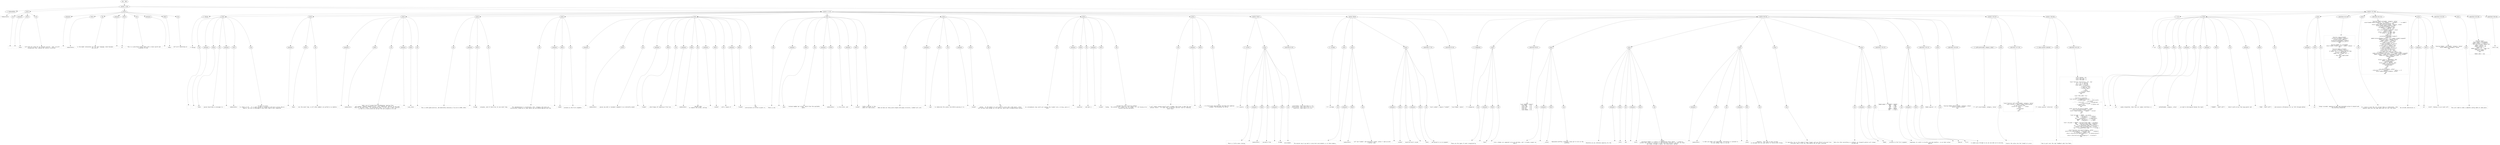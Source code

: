 digraph lpegNode {

node [fontname=Helvetica]
edge [style=dashed]

doc_0 [label="doc - 366"]


doc_0 -> { section_1}
{rank=same; section_1}

section_1 [label="section: 1-220"]


// END RANK doc_0

section_1 -> { header_2 prose_3 prose_4 section_5 section_6}
{rank=same; header_2 prose_3 prose_4 section_5 section_6}

header_2 [label="1 : Modeselektor"]

prose_3 [label="prose"]

prose_4 [label="prose"]

section_5 [label="section: 11-157"]

section_6 [label="section: 221-366"]


// END RANK section_1

header_2 -> leaf_7
leaf_7  [color=Gray,shape=rectangle,fontname=Inconsolata,label="* Modeselektor"]
// END RANK header_2

prose_3 -> { raw_8 prespace_9 literal_10 raw_11}
{rank=same; raw_8 prespace_9 literal_10 raw_11}

raw_8 [label="raw"]

prespace_9 [label="prespace"]

literal_10 [label="literal"]

raw_11 [label="raw"]


// END RANK prose_3

raw_8 -> leaf_12
leaf_12  [color=Gray,shape=rectangle,fontname=Inconsolata,label=""]
// END RANK raw_8

prespace_9 -> leaf_13
leaf_13  [color=Gray,shape=rectangle,fontname=Inconsolata,label=""]
// END RANK prespace_9

literal_10 -> leaf_14
leaf_14  [color=Gray,shape=rectangle,fontname=Inconsolata,label="femto"]
// END RANK literal_10

raw_11 -> leaf_15
leaf_15  [color=Gray,shape=rectangle,fontname=Inconsolata,label=" will hold all state for an terminal session.  Soon, we will
encapsulate that, making the library re-entrant.
"]
// END RANK raw_11

prose_4 -> { prespace_16 literal_17 raw_18 prespace_19 literal_20 raw_21 prespace_22 literal_23 raw_24}
{rank=same; prespace_16 literal_17 raw_18 prespace_19 literal_20 raw_21 prespace_22 literal_23 raw_24}

prespace_16 [label="prespace"]

literal_17 [label="literal"]

raw_18 [label="raw"]

prespace_19 [label="prespace"]

literal_20 [label="literal"]

raw_21 [label="raw"]

prespace_22 [label="prespace"]

literal_23 [label="literal"]

raw_24 [label="raw"]


// END RANK prose_4

prespace_16 -> leaf_25
leaf_25  [color=Gray,shape=rectangle,fontname=Inconsolata,label=""]
// END RANK prespace_16

literal_17 -> leaf_26
leaf_26  [color=Gray,shape=rectangle,fontname=Inconsolata,label="modeselektor"]
// END RANK literal_17

raw_18 -> leaf_27
leaf_27  [color=Gray,shape=rectangle,fontname=Inconsolata,label=" is the modal interpreter for the repl language, which becomes
the core of"]
// END RANK raw_18

prespace_19 -> leaf_28
leaf_28  [color=Gray,shape=rectangle,fontname=Inconsolata,label=" "]
// END RANK prespace_19

literal_20 -> leaf_29
leaf_29  [color=Gray,shape=rectangle,fontname=Inconsolata,label="ed"]
// END RANK literal_20

raw_21 -> leaf_30
leaf_30  [color=Gray,shape=rectangle,fontname=Inconsolata,label=".  This is a glorified lookup table with a state switch and
a pointer to the"]
// END RANK raw_21

prespace_22 -> leaf_31
leaf_31  [color=Gray,shape=rectangle,fontname=Inconsolata,label=" "]
// END RANK prespace_22

literal_23 -> leaf_32
leaf_32  [color=Gray,shape=rectangle,fontname=Inconsolata,label="femto"]
// END RANK literal_23

raw_24 -> leaf_33
leaf_33  [color=Gray,shape=rectangle,fontname=Inconsolata,label="cell we're operating on.

"]
// END RANK raw_24

section_5 -> { header_34 prose_35 prose_36 prose_37 prose_38 prose_39 prose_40 prose_41 prose_42 prose_43 prose_44 section_45 section_46 section_47 section_48 section_49}
{rank=same; header_34 prose_35 prose_36 prose_37 prose_38 prose_39 prose_40 prose_41 prose_42 prose_43 prose_44 section_45 section_46 section_47 section_48 section_49}

header_34 [label="2 : Design"]

prose_35 [label="prose"]

prose_36 [label="prose"]

prose_37 [label="prose"]

prose_38 [label="prose"]

prose_39 [label="prose"]

prose_40 [label="prose"]

prose_41 [label="prose"]

prose_42 [label="prose"]

prose_43 [label="prose"]

prose_44 [label="prose"]

section_45 [label="section: 56-67"]

section_46 [label="section: 68-85"]

section_47 [label="section: 86-142"]

section_48 [label="section: 143-157"]

section_49 [label="section: 158-220"]


// END RANK section_5

header_34 -> leaf_50
leaf_50  [color=Gray,shape=rectangle,fontname=Inconsolata,label="** Design"]
// END RANK header_34

prose_35 -> { raw_51 prespace_52 literal_53 raw_54 prespace_55 literal_56 raw_57}
{rank=same; raw_51 prespace_52 literal_53 raw_54 prespace_55 literal_56 raw_57}

raw_51 [label="raw"]

prespace_52 [label="prespace"]

literal_53 [label="literal"]

raw_54 [label="raw"]

prespace_55 [label="prespace"]

literal_56 [label="literal"]

raw_57 [label="raw"]


// END RANK prose_35

raw_51 -> leaf_58
leaf_58  [color=Gray,shape=rectangle,fontname=Inconsolata,label="

 "]
// END RANK raw_51

prespace_52 -> leaf_59
leaf_59  [color=Gray,shape=rectangle,fontname=Inconsolata,label=" "]
// END RANK prespace_52

literal_53 -> leaf_60
leaf_60  [color=Gray,shape=rectangle,fontname=Inconsolata,label="femto"]
// END RANK literal_53

raw_54 -> leaf_61
leaf_61  [color=Gray,shape=rectangle,fontname=Inconsolata,label=" passes keystrokes as messages to"]
// END RANK raw_54

prespace_55 -> leaf_62
leaf_62  [color=Gray,shape=rectangle,fontname=Inconsolata,label=" "]
// END RANK prespace_55

literal_56 -> leaf_63
leaf_63  [color=Gray,shape=rectangle,fontname=Inconsolata,label="modeselektor"]
// END RANK literal_56

raw_57 -> leaf_64
leaf_64  [color=Gray,shape=rectangle,fontname=Inconsolata,label=".  It does no writes
to stdout at all.  It is smart enough to categorize and parse various device
reports, but has no knowledge of why those reports were requested.
"]
// END RANK raw_57

prose_36 -> { prespace_65 literal_66 raw_67}
{rank=same; prespace_65 literal_66 raw_67}

prespace_65 [label="prespace"]

literal_66 [label="literal"]

raw_67 [label="raw"]


// END RANK prose_36

prespace_65 -> leaf_68
leaf_68  [color=Gray,shape=rectangle,fontname=Inconsolata,label=""]
// END RANK prespace_65

literal_66 -> leaf_69
leaf_69  [color=Gray,shape=rectangle,fontname=Inconsolata,label="femto"]
// END RANK literal_66

raw_67 -> leaf_70
leaf_70  [color=Gray,shape=rectangle,fontname=Inconsolata,label=" runs the event loop, so all other members are pulled in as modules.
"]
// END RANK raw_67

prose_37 -> { prespace_71 literal_72 raw_73 prespace_74 literal_75 raw_76}
{rank=same; prespace_71 literal_72 raw_73 prespace_74 literal_75 raw_76}

prespace_71 [label="prespace"]

literal_72 [label="literal"]

raw_73 [label="raw"]

prespace_74 [label="prespace"]

literal_75 [label="literal"]

raw_76 [label="raw"]


// END RANK prose_37

prespace_71 -> leaf_77
leaf_77  [color=Gray,shape=rectangle,fontname=Inconsolata,label=""]
// END RANK prespace_71

literal_72 -> leaf_78
leaf_78  [color=Gray,shape=rectangle,fontname=Inconsolata,label="modeselektor"]
// END RANK literal_72

raw_73 -> leaf_79
leaf_79  [color=Gray,shape=rectangle,fontname=Inconsolata,label=" takes care of system-level housekeeping: opening files
and sockets, keeping command history, fuzzy completion, and has its own eval
loop off the main track.  For evaluating lines, it will call a small executor,
so that in a little while we can put the user program in its own"]
// END RANK raw_73

prespace_74 -> leaf_80
leaf_80  [color=Gray,shape=rectangle,fontname=Inconsolata,label=" "]
// END RANK prespace_74

literal_75 -> leaf_81
leaf_81  [color=Gray,shape=rectangle,fontname=Inconsolata,label="LuaL_state"]
// END RANK literal_75

raw_76 -> leaf_82
leaf_82  [color=Gray,shape=rectangle,fontname=Inconsolata,label=".
"]
// END RANK raw_76

prose_38 -> { raw_83 prespace_84 literal_85 raw_86}
{rank=same; raw_83 prespace_84 literal_85 raw_86}

raw_83 [label="raw"]

prespace_84 [label="prespace"]

literal_85 [label="literal"]

raw_86 [label="raw"]


// END RANK prose_38

raw_83 -> leaf_87
leaf_87  [color=Gray,shape=rectangle,fontname=Inconsolata,label="
This is both good practice, and absolutely necessary if we are to REPL other"]
// END RANK raw_83

prespace_84 -> leaf_88
leaf_88  [color=Gray,shape=rectangle,fontname=Inconsolata,label=""]
// END RANK prespace_84

literal_85 -> leaf_89
leaf_89  [color=Gray,shape=rectangle,fontname=Inconsolata,label="bridge"]
// END RANK literal_85

raw_86 -> leaf_90
leaf_90  [color=Gray,shape=rectangle,fontname=Inconsolata,label=" programs, each of which has its own event loop.
"]
// END RANK raw_86

prose_39 -> { raw_91 prespace_92 literal_93 raw_94}
{rank=same; raw_91 prespace_92 literal_93 raw_94}

raw_91 [label="raw"]

prespace_92 [label="prespace"]

literal_93 [label="literal"]

raw_94 [label="raw"]


// END RANK prose_39

raw_91 -> leaf_95
leaf_95  [color=Gray,shape=rectangle,fontname=Inconsolata,label="
The implementation is essentially a VM.  Category and value are
successively looked up in jump tables and the method applied with the"]
// END RANK raw_91

prespace_92 -> leaf_96
leaf_96  [color=Gray,shape=rectangle,fontname=Inconsolata,label=" "]
// END RANK prespace_92

literal_93 -> leaf_97
leaf_97  [color=Gray,shape=rectangle,fontname=Inconsolata,label="modeS"]
// END RANK literal_93

raw_94 -> leaf_98
leaf_98  [color=Gray,shape=rectangle,fontname=Inconsolata,label="
instance as the first argument.
"]
// END RANK raw_94

prose_40 -> { prespace_99 literal_100 raw_101 prespace_102 literal_103 raw_104 prespace_105 literal_106 raw_107 prespace_108 literal_109 raw_110 prespace_111 literal_112 raw_113}
{rank=same; prespace_99 literal_100 raw_101 prespace_102 literal_103 raw_104 prespace_105 literal_106 raw_107 prespace_108 literal_109 raw_110 prespace_111 literal_112 raw_113}

prespace_99 [label="prespace"]

literal_100 [label="literal"]

raw_101 [label="raw"]

prespace_102 [label="prespace"]

literal_103 [label="literal"]

raw_104 [label="raw"]

prespace_105 [label="prespace"]

literal_106 [label="literal"]

raw_107 [label="raw"]

prespace_108 [label="prespace"]

literal_109 [label="literal"]

raw_110 [label="raw"]

prespace_111 [label="prespace"]

literal_112 [label="literal"]

raw_113 [label="raw"]


// END RANK prose_40

prespace_99 -> leaf_114
leaf_114  [color=Gray,shape=rectangle,fontname=Inconsolata,label=""]
// END RANK prespace_99

literal_100 -> leaf_115
leaf_115  [color=Gray,shape=rectangle,fontname=Inconsolata,label="modeselektor"]
// END RANK literal_100

raw_101 -> leaf_116
leaf_116  [color=Gray,shape=rectangle,fontname=Inconsolata,label=" passes any edit or movement commands to an internally-owned"]
// END RANK raw_101

prespace_102 -> leaf_117
leaf_117  [color=Gray,shape=rectangle,fontname=Inconsolata,label=""]
// END RANK prespace_102

literal_103 -> leaf_118
leaf_118  [color=Gray,shape=rectangle,fontname=Inconsolata,label="linebuf"]
// END RANK literal_103

raw_104 -> leaf_119
leaf_119  [color=Gray,shape=rectangle,fontname=Inconsolata,label=", which keeps all modeling of the line. "]
// END RANK raw_104

prespace_105 -> leaf_120
leaf_120  [color=Gray,shape=rectangle,fontname=Inconsolata,label=" "]
// END RANK prespace_105

literal_106 -> leaf_121
leaf_121  [color=Gray,shape=rectangle,fontname=Inconsolata,label="modeselektor"]
// END RANK literal_106

raw_107 -> leaf_122
leaf_122  [color=Gray,shape=rectangle,fontname=Inconsolata,label=" decides when
to repaint the screen, calling"]
// END RANK raw_107

prespace_108 -> leaf_123
leaf_123  [color=Gray,shape=rectangle,fontname=Inconsolata,label=" "]
// END RANK prespace_108

literal_109 -> leaf_124
leaf_124  [color=Gray,shape=rectangle,fontname=Inconsolata,label="rainbuf"]
// END RANK literal_109

raw_110 -> leaf_125
leaf_125  [color=Gray,shape=rectangle,fontname=Inconsolata,label=" with a region of"]
// END RANK raw_110

prespace_111 -> leaf_126
leaf_126  [color=Gray,shape=rectangle,fontname=Inconsolata,label=" "]
// END RANK prespace_111

literal_112 -> leaf_127
leaf_127  [color=Gray,shape=rectangle,fontname=Inconsolata,label="linebuf"]
// END RANK literal_112

raw_113 -> leaf_128
leaf_128  [color=Gray,shape=rectangle,fontname=Inconsolata,label=" and
instructions as to how to paint it.
"]
// END RANK raw_113

prose_41 -> { raw_129 prespace_130 literal_131 raw_132 prespace_133 literal_134 raw_135 prespace_136 literal_137 raw_138}
{rank=same; raw_129 prespace_130 literal_131 raw_132 prespace_133 literal_134 raw_135 prespace_136 literal_137 raw_138}

raw_129 [label="raw"]

prespace_130 [label="prespace"]

literal_131 [label="literal"]

raw_132 [label="raw"]

prespace_133 [label="prespace"]

literal_134 [label="literal"]

raw_135 [label="raw"]

prespace_136 [label="prespace"]

literal_137 [label="literal"]

raw_138 [label="raw"]


// END RANK prose_41

raw_129 -> leaf_139
leaf_139  [color=Gray,shape=rectangle,fontname=Inconsolata,label="
There is one"]
// END RANK raw_129

prespace_130 -> leaf_140
leaf_140  [color=Gray,shape=rectangle,fontname=Inconsolata,label=" "]
// END RANK prespace_130

literal_131 -> leaf_141
leaf_141  [color=Gray,shape=rectangle,fontname=Inconsolata,label="deck"]
// END RANK literal_131

raw_132 -> leaf_142
leaf_142  [color=Gray,shape=rectangle,fontname=Inconsolata,label=" instance member per screen, which tiles the available
space. "]
// END RANK raw_132

prespace_133 -> leaf_143
leaf_143  [color=Gray,shape=rectangle,fontname=Inconsolata,label=" "]
// END RANK prespace_133

literal_134 -> leaf_144
leaf_144  [color=Gray,shape=rectangle,fontname=Inconsolata,label="modeselektor"]
// END RANK literal_134

raw_135 -> leaf_145
leaf_145  [color=Gray,shape=rectangle,fontname=Inconsolata,label=" is the writer, and"]
// END RANK raw_135

prespace_136 -> leaf_146
leaf_146  [color=Gray,shape=rectangle,fontname=Inconsolata,label=" "]
// END RANK prespace_136

literal_137 -> leaf_147
leaf_147  [color=Gray,shape=rectangle,fontname=Inconsolata,label="rainbuf"]
// END RANK literal_137

raw_138 -> leaf_148
leaf_148  [color=Gray,shape=rectangle,fontname=Inconsolata,label=" holds a pointer to the
table for read access.
"]
// END RANK raw_138

prose_42 -> { raw_149 prespace_150 literal_151 raw_152 prespace_153 literal_154 raw_155}
{rank=same; raw_149 prespace_150 literal_151 raw_152 prespace_153 literal_154 raw_155}

raw_149 [label="raw"]

prespace_150 [label="prespace"]

literal_151 [label="literal"]

raw_152 [label="raw"]

prespace_153 [label="prespace"]

literal_154 [label="literal"]

raw_155 [label="raw"]


// END RANK prose_42

raw_149 -> leaf_156
leaf_156  [color=Gray,shape=rectangle,fontname=Inconsolata,label="
When we have our fancy parse engine and quipu structure, linebuf will call"]
// END RANK raw_149

prespace_150 -> leaf_157
leaf_157  [color=Gray,shape=rectangle,fontname=Inconsolata,label=""]
// END RANK prespace_150

literal_151 -> leaf_158
leaf_158  [color=Gray,shape=rectangle,fontname=Inconsolata,label="comb"]
// END RANK literal_151

raw_152 -> leaf_159
leaf_159  [color=Gray,shape=rectangle,fontname=Inconsolata,label=" to redecorate the syntax tree before passing it to"]
// END RANK raw_152

prespace_153 -> leaf_160
leaf_160  [color=Gray,shape=rectangle,fontname=Inconsolata,label=" "]
// END RANK prespace_153

literal_154 -> leaf_161
leaf_161  [color=Gray,shape=rectangle,fontname=Inconsolata,label="rainbuf"]
// END RANK literal_154

raw_155 -> leaf_162
leaf_162  [color=Gray,shape=rectangle,fontname=Inconsolata,label=" for
markup.  At the moment I'm just going to write some crude lexers, which
will be more than enough for Clu and Lua, which have straightforward syntax.
"]
// END RANK raw_155

prose_43 -> { raw_163 prespace_164 literal_165 raw_166 prespace_167 literal_168 raw_169}
{rank=same; raw_163 prespace_164 literal_165 raw_166 prespace_167 literal_168 raw_169}

raw_163 [label="raw"]

prespace_164 [label="prespace"]

literal_165 [label="literal"]

raw_166 [label="raw"]

prespace_167 [label="prespace"]

literal_168 [label="literal"]

raw_169 [label="raw"]


// END RANK prose_43

raw_163 -> leaf_170
leaf_170  [color=Gray,shape=rectangle,fontname=Inconsolata,label="
An intermediate step could just squeeze the linebuf into a string, parse it
with"]
// END RANK raw_163

prespace_164 -> leaf_171
leaf_171  [color=Gray,shape=rectangle,fontname=Inconsolata,label=" "]
// END RANK prespace_164

literal_165 -> leaf_172
leaf_172  [color=Gray,shape=rectangle,fontname=Inconsolata,label="esplalier"]
// END RANK literal_165

raw_166 -> leaf_173
leaf_173  [color=Gray,shape=rectangle,fontname=Inconsolata,label=" and emit a"]
// END RANK raw_166

prespace_167 -> leaf_174
leaf_174  [color=Gray,shape=rectangle,fontname=Inconsolata,label=" "]
// END RANK prespace_167

literal_168 -> leaf_175
leaf_175  [color=Gray,shape=rectangle,fontname=Inconsolata,label="rainbuf"]
// END RANK literal_168

raw_169 -> leaf_176
leaf_176  [color=Gray,shape=rectangle,fontname=Inconsolata,label=" through the usual recursive method
lookup.  The problem isn't speed, not for a REPL, it's not having error
recovery parsing available.
"]
// END RANK raw_169

prose_44 -> { raw_177 prespace_178 literal_179 raw_180}
{rank=same; raw_177 prespace_178 literal_179 raw_180}

raw_177 [label="raw"]

prespace_178 [label="prespace"]

literal_179 [label="literal"]

raw_180 [label="raw"]


// END RANK prose_44

raw_177 -> leaf_181
leaf_181  [color=Gray,shape=rectangle,fontname=Inconsolata,label="
I will likely content myself with a grammar that kicks in when the user
presses return.  I'll want that to perform rewrites (such as removing
outer-level"]
// END RANK raw_177

prespace_178 -> leaf_182
leaf_182  [color=Gray,shape=rectangle,fontname=Inconsolata,label=" "]
// END RANK prespace_178

literal_179 -> leaf_183
leaf_183  [color=Gray,shape=rectangle,fontname=Inconsolata,label="local"]
// END RANK literal_179

raw_180 -> leaf_184
leaf_184  [color=Gray,shape=rectangle,fontname=Inconsolata,label="s to facilicate copy-pasting) and keep the readline
grammar from becoming too ad-hoc.

"]
// END RANK raw_180

section_45 -> { header_185 prose_186 codeblock_187}
{rank=same; header_185 prose_186 codeblock_187}

header_185 [label="4 : asserts"]

prose_186 [label="prose"]

codeblock_187 [label="code block 61-65"]


// END RANK section_45

header_185 -> leaf_188
leaf_188  [color=Gray,shape=rectangle,fontname=Inconsolata,label="**** asserts"]
// END RANK header_185

prose_186 -> { raw_189 prespace_190 literal_191 raw_192 prespace_193 literal_194 raw_195}
{rank=same; raw_189 prespace_190 literal_191 raw_192 prespace_193 literal_194 raw_195}

raw_189 [label="raw"]

prespace_190 [label="prespace"]

literal_191 [label="literal"]

raw_192 [label="raw"]

prespace_193 [label="prespace"]

literal_194 [label="literal"]

raw_195 [label="raw"]


// END RANK prose_186

raw_189 -> leaf_196
leaf_196  [color=Gray,shape=rectangle,fontname=Inconsolata,label="

  There is little sense running"]
// END RANK raw_189

prespace_190 -> leaf_197
leaf_197  [color=Gray,shape=rectangle,fontname=Inconsolata,label=" "]
// END RANK prespace_190

literal_191 -> leaf_198
leaf_198  [color=Gray,shape=rectangle,fontname=Inconsolata,label="modeselektor"]
// END RANK literal_191

raw_192 -> leaf_199
leaf_199  [color=Gray,shape=rectangle,fontname=Inconsolata,label=" outside of the"]
// END RANK raw_192

prespace_193 -> leaf_200
leaf_200  [color=Gray,shape=rectangle,fontname=Inconsolata,label=" "]
// END RANK prespace_193

literal_194 -> leaf_201
leaf_201  [color=Gray,shape=rectangle,fontname=Inconsolata,label="bridge"]
// END RANK literal_194

raw_195 -> leaf_202
leaf_202  [color=Gray,shape=rectangle,fontname=Inconsolata,label="
environment.
"]
// END RANK raw_195

codeblock_187 -> leaf_203
leaf_203  [color=Gray,shape=rectangle,fontname=Inconsolata,label="assert(meta, \"must have meta in _G\")
assert(write, \"must have write in _G\")
assert(ts, \"must have ts in _G\")"]
// END RANK codeblock_187

section_46 -> { header_204 prose_205 prose_206 prose_207 codeblock_208 codeblock_209}
{rank=same; header_204 prose_205 prose_206 prose_207 codeblock_208 codeblock_209}

header_204 [label="4 : includes"]

prose_205 [label="prose"]

prose_206 [label="prose"]

prose_207 [label="prose"]

codeblock_208 [label="code block 77-79"]

codeblock_209 [label="code block 81-83"]


// END RANK section_46

header_204 -> leaf_210
leaf_210  [color=Gray,shape=rectangle,fontname=Inconsolata,label="**** includes"]
// END RANK header_204

prose_205 -> { raw_211}
{rank=same; raw_211}

raw_211 [label="raw"]


// END RANK prose_205

raw_211 -> leaf_212
leaf_212  [color=Gray,shape=rectangle,fontname=Inconsolata,label="

The easiest way to go mad in concurrent environments is to share memory.
"]
// END RANK raw_211

prose_206 -> { prespace_213 literal_214 raw_215}
{rank=same; prespace_213 literal_214 raw_215}

prespace_213 [label="prespace"]

literal_214 [label="literal"]

raw_215 [label="raw"]


// END RANK prose_206

prespace_213 -> leaf_216
leaf_216  [color=Gray,shape=rectangle,fontname=Inconsolata,label=""]
// END RANK prespace_213

literal_214 -> leaf_217
leaf_217  [color=Gray,shape=rectangle,fontname=Inconsolata,label="modeselektor"]
// END RANK literal_214

raw_215 -> leaf_218
leaf_218  [color=Gray,shape=rectangle,fontname=Inconsolata,label=" will own linebuf, and eventually txtbuf, unless I come up with
a better idea.
"]
// END RANK raw_215

prose_207 -> { prespace_219 literal_220 raw_221 prespace_222 literal_223 raw_224}
{rank=same; prespace_219 literal_220 raw_221 prespace_222 literal_223 raw_224}

prespace_219 [label="prespace"]

literal_220 [label="literal"]

raw_221 [label="raw"]

prespace_222 [label="prespace"]

literal_223 [label="literal"]

raw_224 [label="raw"]


// END RANK prose_207

prespace_219 -> leaf_225
leaf_225  [color=Gray,shape=rectangle,fontname=Inconsolata,label=""]
// END RANK prespace_219

literal_220 -> leaf_226
leaf_226  [color=Gray,shape=rectangle,fontname=Inconsolata,label="rainbuf"]
// END RANK literal_220

raw_221 -> leaf_227
leaf_227  [color=Gray,shape=rectangle,fontname=Inconsolata,label=" should be built inside"]
// END RANK raw_221

prespace_222 -> leaf_228
leaf_228  [color=Gray,shape=rectangle,fontname=Inconsolata,label=" "]
// END RANK prespace_222

literal_223 -> leaf_229
leaf_229  [color=Gray,shape=rectangle,fontname=Inconsolata,label="femto"]
// END RANK literal_223

raw_224 -> leaf_230
leaf_230  [color=Gray,shape=rectangle,fontname=Inconsolata,label=" and passed in as an argument.
"]
// END RANK raw_224

codeblock_208 -> leaf_231
leaf_231  [color=Gray,shape=rectangle,fontname=Inconsolata,label="local Linebuf = require \"linebuf\""]
// END RANK codeblock_208

codeblock_209 -> leaf_232
leaf_232  [color=Gray,shape=rectangle,fontname=Inconsolata,label="local ModeS = meta()"]
// END RANK codeblock_209

section_47 -> { header_233 prose_234 codeblock_235 prose_236 prose_237 prose_238 prose_239 prose_240 codeblock_241 prose_242 codeblock_243 prose_244 codeblock_245}
{rank=same; header_233 prose_234 codeblock_235 prose_236 prose_237 prose_238 prose_239 prose_240 codeblock_241 prose_242 codeblock_243 prose_244 codeblock_245}

header_233 [label="3 : Categories"]

prose_234 [label="prose"]

codeblock_235 [label="code block 90-97"]

prose_236 [label="prose"]

prose_237 [label="prose"]

prose_238 [label="prose"]

prose_239 [label="prose"]

prose_240 [label="prose"]

codeblock_241 [label="code block 118-125"]

prose_242 [label="prose"]

codeblock_243 [label="code block 130-132"]

prose_244 [label="prose"]

codeblock_245 [label="code block 136-140"]


// END RANK section_47

header_233 -> leaf_246
leaf_246  [color=Gray,shape=rectangle,fontname=Inconsolata,label="*** Categories"]
// END RANK header_233

prose_234 -> { raw_247 prespace_248 literal_249 raw_250}
{rank=same; raw_247 prespace_248 literal_249 raw_250}

raw_247 [label="raw"]

prespace_248 [label="prespace"]

literal_249 [label="literal"]

raw_250 [label="raw"]


// END RANK prose_234

raw_247 -> leaf_251
leaf_251  [color=Gray,shape=rectangle,fontname=Inconsolata,label="

These are the types of event recognized by"]
// END RANK raw_247

prespace_248 -> leaf_252
leaf_252  [color=Gray,shape=rectangle,fontname=Inconsolata,label=" "]
// END RANK prespace_248

literal_249 -> leaf_253
leaf_253  [color=Gray,shape=rectangle,fontname=Inconsolata,label="femto"]
// END RANK literal_249

raw_250 -> leaf_254
leaf_254  [color=Gray,shape=rectangle,fontname=Inconsolata,label=".
"]
// END RANK raw_250

codeblock_235 -> leaf_255
leaf_255  [color=Gray,shape=rectangle,fontname=Inconsolata,label="local INSERT = meta()
local NAV    = {}
local CTRL   = {}
local ALT    = {}
local FN     = {}
local MOUSE  = {}"]
// END RANK codeblock_235

prose_236 -> { raw_256 prespace_257 literal_258 raw_259}
{rank=same; raw_256 prespace_257 literal_258 raw_259}

raw_256 [label="raw"]

prespace_257 [label="prespace"]

literal_258 [label="literal"]

raw_259 [label="raw"]


// END RANK prose_236

raw_256 -> leaf_260
leaf_260  [color=Gray,shape=rectangle,fontname=Inconsolata,label="
Color schemes are supposed to be one-and-done, and I strongly suspect we
have a"]
// END RANK raw_256

prespace_257 -> leaf_261
leaf_261  [color=Gray,shape=rectangle,fontname=Inconsolata,label=" "]
// END RANK prespace_257

literal_258 -> leaf_262
leaf_262  [color=Gray,shape=rectangle,fontname=Inconsolata,label="__concat"]
// END RANK literal_258

raw_259 -> leaf_263
leaf_263  [color=Gray,shape=rectangle,fontname=Inconsolata,label=" dominated workflow, although I have yet to turn on the
profiler.
"]
// END RANK raw_259

prose_237 -> { raw_264 prespace_265 literal_266 raw_267 prespace_268 literal_269 raw_270}
{rank=same; raw_264 prespace_265 literal_266 raw_267 prespace_268 literal_269 raw_270}

raw_264 [label="raw"]

prespace_265 [label="prespace"]

literal_266 [label="literal"]

raw_267 [label="raw"]

prespace_268 [label="prespace"]

literal_269 [label="literal"]

raw_270 [label="raw"]


// END RANK prose_237

raw_264 -> leaf_271
leaf_271  [color=Gray,shape=rectangle,fontname=Inconsolata,label="
Therefore we use reference equality for the"]
// END RANK raw_264

prespace_265 -> leaf_272
leaf_272  [color=Gray,shape=rectangle,fontname=Inconsolata,label=" "]
// END RANK prespace_265

literal_266 -> leaf_273
leaf_273  [color=Gray,shape=rectangle,fontname=Inconsolata,label="color"]
// END RANK literal_266

raw_267 -> leaf_274
leaf_274  [color=Gray,shape=rectangle,fontname=Inconsolata,label=" and"]
// END RANK raw_267

prespace_268 -> leaf_275
leaf_275  [color=Gray,shape=rectangle,fontname=Inconsolata,label=" "]
// END RANK prespace_268

literal_269 -> leaf_276
leaf_276  [color=Gray,shape=rectangle,fontname=Inconsolata,label="hints"]
// END RANK literal_269

raw_270 -> leaf_277
leaf_277  [color=Gray,shape=rectangle,fontname=Inconsolata,label=" tables.
Switching themes is a matter of repopulating those tables.  I intend to
isolate this within an instance so that multiple terminals can each run their
own theme, through a simple 'fat inheritance' method.
"]
// END RANK raw_270

prose_238 -> { prespace_278 literal_279 raw_280 prespace_281 italic_282 raw_283}
{rank=same; prespace_278 literal_279 raw_280 prespace_281 italic_282 raw_283}

prespace_278 [label="prespace"]

literal_279 [label="literal"]

raw_280 [label="raw"]

prespace_281 [label="prespace"]

italic_282 [label="italic"]

raw_283 [label="raw"]


// END RANK prose_238

prespace_278 -> leaf_284
leaf_284  [color=Gray,shape=rectangle,fontname=Inconsolata,label=""]
// END RANK prespace_278

literal_279 -> leaf_285
leaf_285  [color=Gray,shape=rectangle,fontname=Inconsolata,label="modeselektor"]
// END RANK literal_279

raw_280 -> leaf_286
leaf_286  [color=Gray,shape=rectangle,fontname=Inconsolata,label=" is what you might call hypermodal. Everything is isolated in
its own lookup, that is, we use"]
// END RANK raw_280

prespace_281 -> leaf_287
leaf_287  [color=Gray,shape=rectangle,fontname=Inconsolata,label=" "]
// END RANK prespace_281

italic_282 -> leaf_288
leaf_288  [color=Gray,shape=rectangle,fontname=Inconsolata,label="value"]
// END RANK italic_282

raw_283 -> leaf_289
leaf_289  [color=Gray,shape=rectangle,fontname=Inconsolata,label=" equality.  This lets us pass strings
as messages and use jump tables to resolve most things.
"]
// END RANK raw_283

prose_239 -> { raw_290}
{rank=same; raw_290}

raw_290 [label="raw"]


// END RANK prose_239

raw_290 -> leaf_291
leaf_291  [color=Gray,shape=rectangle,fontname=Inconsolata,label="
It typically runs at the speed of human fingers and can afford to be much less
efficient than it will be, even before the JIT gets involved.
"]
// END RANK raw_290

prose_240 -> { raw_292 prespace_293 literal_294 raw_295}
{rank=same; raw_292 prespace_293 literal_294 raw_295}

raw_292 [label="raw"]

prespace_293 [label="prespace"]

literal_294 [label="literal"]

raw_295 [label="raw"]


// END RANK prose_240

raw_292 -> leaf_296
leaf_296  [color=Gray,shape=rectangle,fontname=Inconsolata,label="
Note also that everything is a method, our dispatch pattern will always
include the"]
// END RANK raw_292

prespace_293 -> leaf_297
leaf_297  [color=Gray,shape=rectangle,fontname=Inconsolata,label=" "]
// END RANK prespace_293

literal_294 -> leaf_298
leaf_298  [color=Gray,shape=rectangle,fontname=Inconsolata,label="modeS"]
// END RANK literal_294

raw_295 -> leaf_299
leaf_299  [color=Gray,shape=rectangle,fontname=Inconsolata,label=" instance as the first argument.
"]
// END RANK raw_295

codeblock_241 -> leaf_300
leaf_300  [color=Gray,shape=rectangle,fontname=Inconsolata,label="ModeS.modes = { INSERT = INSERT,
                NAV    = NAV,
                CTRL   = CTRL,
                ALT    = ALT,
                MOUSE  = MOUSE,
                NYI    = true }"]
// END RANK codeblock_241

prose_242 -> { raw_301 prespace_302 literal_303 raw_304}
{rank=same; raw_301 prespace_302 literal_303 raw_304}

raw_301 [label="raw"]

prespace_302 [label="prespace"]

literal_303 [label="literal"]

raw_304 [label="raw"]


// END RANK prose_242

raw_301 -> leaf_305
leaf_305  [color=Gray,shape=rectangle,fontname=Inconsolata,label="
Sometimes its useful to briefly override handlers, so we check values
against"]
// END RANK raw_301

prespace_302 -> leaf_306
leaf_306  [color=Gray,shape=rectangle,fontname=Inconsolata,label=" "]
// END RANK prespace_302

literal_303 -> leaf_307
leaf_307  [color=Gray,shape=rectangle,fontname=Inconsolata,label="special"]
// END RANK literal_303

raw_304 -> leaf_308
leaf_308  [color=Gray,shape=rectangle,fontname=Inconsolata,label=" first:
"]
// END RANK raw_304

codeblock_243 -> leaf_309
leaf_309  [color=Gray,shape=rectangle,fontname=Inconsolata,label="ModeS.special = {}"]
// END RANK codeblock_243

prose_244 -> { raw_310}
{rank=same; raw_310}

raw_310 [label="raw"]


// END RANK prose_244

raw_310 -> leaf_311
leaf_311  [color=Gray,shape=rectangle,fontname=Inconsolata,label="
A simple pass-through so we can see what we're missing.
"]
// END RANK raw_310

codeblock_245 -> leaf_312
leaf_312  [color=Gray,shape=rectangle,fontname=Inconsolata,label="function ModeS.default(modeS, category, value)
    return write(ts(value))
end"]
// END RANK codeblock_245

section_48 -> { header_313 prose_314 codeblock_315}
{rank=same; header_313 prose_314 codeblock_315}

header_313 [label="3 : self-insert(modeS, category, value)"]

prose_314 [label="prose"]

codeblock_315 [label="code block 147-156"]


// END RANK section_48

header_313 -> leaf_316
leaf_316  [color=Gray,shape=rectangle,fontname=Inconsolata,label="*** self-insert(modeS, category, value)"]
// END RANK header_313

prose_314 -> { raw_317}
{rank=same; raw_317}

raw_317 [label="raw"]


// END RANK prose_314

raw_317 -> leaf_318
leaf_318  [color=Gray,shape=rectangle,fontname=Inconsolata,label="

Inserts the value into the linebuf at cursor.
"]
// END RANK raw_317

codeblock_315 -> leaf_319
leaf_319  [color=Gray,shape=rectangle,fontname=Inconsolata,label="local function self_insert(modeS, category, value)
    local success =  modeS.linebuf:insert(value)
    if not success then
      write(\"no insert: \" .. value)
    else
      write(value)
    end
end"]
// END RANK codeblock_315

section_49 -> { header_320 prose_321 codeblock_322}
{rank=same; header_320 prose_321 codeblock_322}

header_320 [label="3 : status painter (colwrite)"]

prose_321 [label="prose"]

codeblock_322 [label="code block 162-219"]


// END RANK section_49

header_320 -> leaf_323
leaf_323  [color=Gray,shape=rectangle,fontname=Inconsolata,label="*** status painter (colwrite)"]
// END RANK header_320

prose_321 -> { raw_324}
{rank=same; raw_324}

raw_324 [label="raw"]


// END RANK prose_321

raw_324 -> leaf_325
leaf_325  [color=Gray,shape=rectangle,fontname=Inconsolata,label="

Time to port over the repl feedback code from femto.
"]
// END RANK raw_324

codeblock_322 -> leaf_326
leaf_326  [color=Gray,shape=rectangle,fontname=Inconsolata,label="local STATCOL = 81
local STAT_TOP = 1
local STAT_RUN = 2

local function colwrite(str, col, row)
   col = col or STATCOL
   row = row or STAT_TOP
   local dash = a.stash()
             .. a.cursor.hide()
             .. a.jump(row, col)
             .. a.erase.right()
             .. str
             .. a.pop()
             .. a.cursor.show()
   write(dash)
end

local STAT_ICON = \"◉ \"

function pr_mouse(m)
   local phrase = a.magenta(m.button) .. \": \"
                     .. a.bright(kind) .. \" \" .. ts(m.shift)
                     .. \" \" .. ts(m.meta)
                     .. \" \" .. ts(m.ctrl) .. \" \" .. ts(m.moving) .. \" \"
                     .. ts(m.scrolling) .. \" \"
                     .. a.cyan(m.col) .. \",\" .. a.cyan(m.row)
   return phrase
end

local function mk_paint(fragment, shade)
   return function(category, action)
      return shade(category .. fragment .. action)
   end
end

local act_map = { MOUSE  = pr_mouse,
                  NAV    = mk_paint(\": \", a.italic),
                  CTRL   = mk_paint(\": \", c.field),
                  ALT    = mk_paint(\": \", a.underscore),
                  INSERT = mk_paint(\": \", c.field),
                  NYI    = mk_paint(\": \", a.red)}

local icon_map = { MOUSE = mk_paint(STAT_ICON, c.userdata),
                   NAV   = mk_paint(STAT_ICON, a.magenta),
                   CTRL  = mk_paint(STAT_ICON, a.blue),
                   ALT   = mk_paint(STAT_ICON, c[\"function\"]),
                   INSERT = mk_paint(STAT_ICON, a.green),
                   NYI   = mk_paint(STAT_ICON .. \"! \", a.red) }

local function icon_paint(category, value)
   assert(icon_map[category], \"icon_paint NYI:\" .. category)
   if category == \"MOUSE\" then
      return colwrite(icon_map[category](\"\", pr_mouse(value)))
    end
   return colwrite(icon_map[category](\"\", ts(value)))
end"]
// END RANK codeblock_322

section_6 -> { header_327 prose_328 prose_329 codeblock_330 prose_331 codeblock_332 prose_333 codeblock_334 prose_335 codeblock_336 codeblock_337}
{rank=same; header_327 prose_328 prose_329 codeblock_330 prose_331 codeblock_332 prose_333 codeblock_334 prose_335 codeblock_336 codeblock_337}

header_327 [label="2 : act"]

prose_328 [label="prose"]

prose_329 [label="prose"]

codeblock_330 [label="code block 231-255"]

prose_331 [label="prose"]

codeblock_332 [label="code block 261-312"]

prose_333 [label="prose"]

codeblock_334 [label="code block 316-320"]

prose_335 [label="prose"]

codeblock_336 [label="code block 324-338"]

codeblock_337 [label="code block 340-342"]


// END RANK section_6

header_327 -> leaf_338
leaf_338  [color=Gray,shape=rectangle,fontname=Inconsolata,label="** act"]
// END RANK header_327

prose_328 -> { raw_339 prespace_340 literal_341 raw_342 prespace_343 literal_344 raw_345 prespace_346 literal_347 raw_348 prespace_349 literal_350 raw_351}
{rank=same; raw_339 prespace_340 literal_341 raw_342 prespace_343 literal_344 raw_345 prespace_346 literal_347 raw_348 prespace_349 literal_350 raw_351}

raw_339 [label="raw"]

prespace_340 [label="prespace"]

literal_341 [label="literal"]

raw_342 [label="raw"]

prespace_343 [label="prespace"]

literal_344 [label="literal"]

raw_345 [label="raw"]

prespace_346 [label="prespace"]

literal_347 [label="literal"]

raw_348 [label="raw"]

prespace_349 [label="prespace"]

literal_350 [label="literal"]

raw_351 [label="raw"]


// END RANK prose_328

raw_339 -> leaf_352
leaf_352  [color=Gray,shape=rectangle,fontname=Inconsolata,label=""]
// END RANK raw_339

prespace_340 -> leaf_353
leaf_353  [color=Gray,shape=rectangle,fontname=Inconsolata,label=""]
// END RANK prespace_340

literal_341 -> leaf_354
leaf_354  [color=Gray,shape=rectangle,fontname=Inconsolata,label="act"]
// END RANK literal_341

raw_342 -> leaf_355
leaf_355  [color=Gray,shape=rectangle,fontname=Inconsolata,label=" simply dispatches. Note that our common interfaces is"]
// END RANK raw_342

prespace_343 -> leaf_356
leaf_356  [color=Gray,shape=rectangle,fontname=Inconsolata,label=""]
// END RANK prespace_343

literal_344 -> leaf_357
leaf_357  [color=Gray,shape=rectangle,fontname=Inconsolata,label="method(modeS, category, value)"]
// END RANK literal_344

raw_345 -> leaf_358
leaf_358  [color=Gray,shape=rectangle,fontname=Inconsolata,label=", we need to distinguish betwen the tuple"]
// END RANK raw_345

prespace_346 -> leaf_359
leaf_359  [color=Gray,shape=rectangle,fontname=Inconsolata,label=""]
// END RANK prespace_346

literal_347 -> leaf_360
leaf_360  [color=Gray,shape=rectangle,fontname=Inconsolata,label="(\"INSERT\", \"SHIFT-LEFT\")"]
// END RANK literal_347

raw_348 -> leaf_361
leaf_361  [color=Gray,shape=rectangle,fontname=Inconsolata,label=" (which could arrive from copy-paste) and"]
// END RANK raw_348

prespace_349 -> leaf_362
leaf_362  [color=Gray,shape=rectangle,fontname=Inconsolata,label=""]
// END RANK prespace_349

literal_350 -> leaf_363
leaf_363  [color=Gray,shape=rectangle,fontname=Inconsolata,label="(\"NAV\", \"SHIFT-LEFT\")"]
// END RANK literal_350

raw_351 -> leaf_364
leaf_364  [color=Gray,shape=rectangle,fontname=Inconsolata,label=" and preserve information for our fall-through method.
"]
// END RANK raw_351

prose_329 -> { prespace_365 literal_366 raw_367}
{rank=same; prespace_365 literal_366 raw_367}

prespace_365 [label="prespace"]

literal_366 [label="literal"]

raw_367 [label="raw"]


// END RANK prose_329

prespace_365 -> leaf_368
leaf_368  [color=Gray,shape=rectangle,fontname=Inconsolata,label=""]
// END RANK prespace_365

literal_366 -> leaf_369
leaf_369  [color=Gray,shape=rectangle,fontname=Inconsolata,label="act"]
// END RANK literal_366

raw_367 -> leaf_370
leaf_370  [color=Gray,shape=rectangle,fontname=Inconsolata,label=" always succeeds, meaning we need some metatable action to absorb and
log anything unexpected.
"]
// END RANK raw_367

codeblock_330 -> leaf_371
leaf_371  [color=Gray,shape=rectangle,fontname=Inconsolata,label="
function repaint(modeS)
  write(a.col(modeS.l_margin))
  write(a.erase.right())
  write(tostring(modeS.linebuf))
  write(a.col(modeS:cur_col()))
end

function ModeS.cur_col(modeS)
   return modeS.linebuf.cursor + modeS.l_margin - 1
end

function ModeS.nl(modeS)
   write(a.col(modeS.l_margin))
   if modeS.row + 1 <= modeS.max_row then
      write(a.jump.down())
      modeS.row  = modeS.row + 1
   else
      -- this gets complicated
   end
end

"]
// END RANK codeblock_330

prose_331 -> { raw_372}
{rank=same; raw_372}

raw_372 [label="raw"]


// END RANK prose_331

raw_372 -> leaf_373
leaf_373  [color=Gray,shape=rectangle,fontname=Inconsolata,label="
It's easier to get the core actions down as conditionals, then
migrate them into the jump table and fill out from there.
"]
// END RANK raw_372

codeblock_332 -> leaf_374
leaf_374  [color=Gray,shape=rectangle,fontname=Inconsolata,label="function ModeS.act(modeS, category, value)
  assert(modeS.modes[category], \"no category \" .. category .. \" in modeS\")
   if modeS.special[value] then
      return modeS.special[value](modeS, category, value)
   elseif modeS.modes[category] then
      icon_paint(category, value)
      if category == \"INSERT\" then
         -- hard coded for now
         self_insert(modeS, category, value)
         repaint(modeS)
      elseif category == \"NAV\" then
         if value == \"RETURN\" then
            -- eval etc.
            modeS:nl()
            write(tostring(modeS.linebuf))
            modeS:nl()
            modeS.history[#modeS.history + 1] = modeS.linebuf:suspend()
            modeS.hist_mark = #modeS.history
            modeS.linebuf = Linebuf(1)
         elseif value == \"LEFT\" then
            modeS.linebuf:left()
            write(a.col(modeS:cur_col()))
            colwrite(ts(move),nil,3)
         elseif value == \"RIGHT\" then
            modeS.linebuf:right()
            write(a.col(modeS:cur_col()))
            colwrite(ts(move),nil,3)
         elseif value == \"UP\" then
            if modeS.hist_mark > 0 then
               if modeS.hist_mark == #modeS.history then
                  modeS.history[modeS.hist_mark + 1] = modeS.linebuf:suspend()
                  modeS.linebuf = modeS.history[modeS.hist_mark]:resume()
                  modeS.hist_mark = modeS.hist_mark - 1
                  repaint(modeS)
               end
            end
         elseif value == \"BACKSPACE\" then
            modeS.linebuf:d_back()
            repaint(modeS)
         elseif value == \"DELETE\" then
            modeS.linebuf:d_fwd()
            repaint(modeS)
         end
      end
   else
      icon_paint(category, value)
      --colwrite(\"!! \" .. category .. \" \" .. value, 1, 2)
      return modeS:default(category, value)
   end
end"]
// END RANK codeblock_332

prose_333 -> { raw_375 prespace_376 literal_377 raw_378}
{rank=same; raw_375 prespace_376 literal_377 raw_378}

raw_375 [label="raw"]

prespace_376 [label="prespace"]

literal_377 [label="literal"]

raw_378 [label="raw"]


// END RANK prose_333

raw_375 -> leaf_379
leaf_379  [color=Gray,shape=rectangle,fontname=Inconsolata,label="
We include indirection in"]
// END RANK raw_375

prespace_376 -> leaf_380
leaf_380  [color=Gray,shape=rectangle,fontname=Inconsolata,label=" "]
// END RANK prespace_376

literal_377 -> leaf_381
leaf_381  [color=Gray,shape=rectangle,fontname=Inconsolata,label="act"]
// END RANK literal_377

raw_378 -> leaf_382
leaf_382  [color=Gray,shape=rectangle,fontname=Inconsolata,label=" itself, looking it up on each call:
"]
// END RANK raw_378

codeblock_334 -> leaf_383
leaf_383  [color=Gray,shape=rectangle,fontname=Inconsolata,label="function ModeS.__call(modeS, category, value)
  return modeS:act(category, value)
end"]
// END RANK codeblock_334

prose_335 -> { raw_384}
{rank=same; raw_384}

raw_384 [label="raw"]


// END RANK prose_335

raw_384 -> leaf_385
leaf_385  [color=Gray,shape=rectangle,fontname=Inconsolata,label="
This will need to take a complete config table at some point.
"]
// END RANK raw_384

codeblock_336 -> leaf_386
leaf_386  [color=Gray,shape=rectangle,fontname=Inconsolata,label="function new()
  local modeS = meta(ModeS)
  modeS.linebuf = Linebuf(1)
  -- this will be more complex but
  modeS.l_margin = 4
  modeS.r_margin = 83
  modeS.row = 2
  modeS.history = {} -- make 3-d!
  modeS.hist_mark = 0
  return modeS
end

ModeS.idEst = new"]
// END RANK codeblock_336

codeblock_337 -> leaf_387
leaf_387  [color=Gray,shape=rectangle,fontname=Inconsolata,label="return new"]
// END RANK codeblock_337


}
